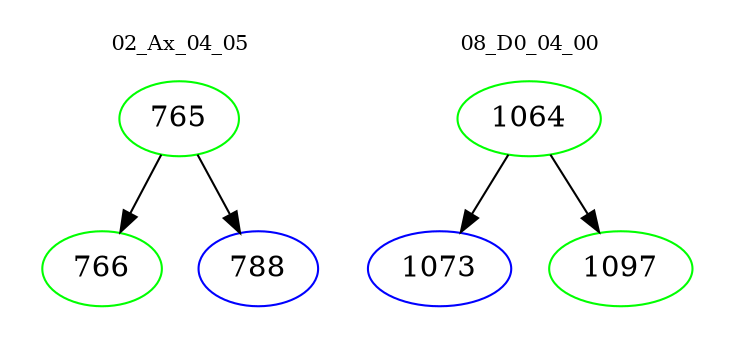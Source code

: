 digraph{
subgraph cluster_0 {
color = white
label = "02_Ax_04_05";
fontsize=10;
T0_765 [label="765", color="green"]
T0_765 -> T0_766 [color="black"]
T0_766 [label="766", color="green"]
T0_765 -> T0_788 [color="black"]
T0_788 [label="788", color="blue"]
}
subgraph cluster_1 {
color = white
label = "08_D0_04_00";
fontsize=10;
T1_1064 [label="1064", color="green"]
T1_1064 -> T1_1073 [color="black"]
T1_1073 [label="1073", color="blue"]
T1_1064 -> T1_1097 [color="black"]
T1_1097 [label="1097", color="green"]
}
}
